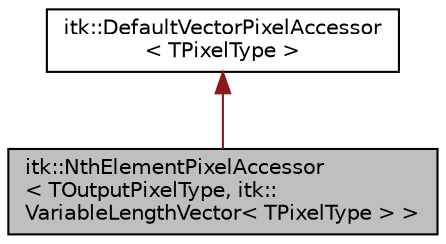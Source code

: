 digraph "itk::NthElementPixelAccessor&lt; TOutputPixelType, itk::VariableLengthVector&lt; TPixelType &gt; &gt;"
{
 // LATEX_PDF_SIZE
  edge [fontname="Helvetica",fontsize="10",labelfontname="Helvetica",labelfontsize="10"];
  node [fontname="Helvetica",fontsize="10",shape=record];
  Node1 [label="itk::NthElementPixelAccessor\l\< TOutputPixelType, itk::\lVariableLengthVector\< TPixelType \> \>",height=0.2,width=0.4,color="black", fillcolor="grey75", style="filled", fontcolor="black",tooltip=" "];
  Node2 -> Node1 [dir="back",color="firebrick4",fontsize="10",style="solid",fontname="Helvetica"];
  Node2 [label="itk::DefaultVectorPixelAccessor\l\< TPixelType \>",height=0.2,width=0.4,color="black", fillcolor="white", style="filled",URL="$classitk_1_1DefaultVectorPixelAccessor.html",tooltip=" "];
}
